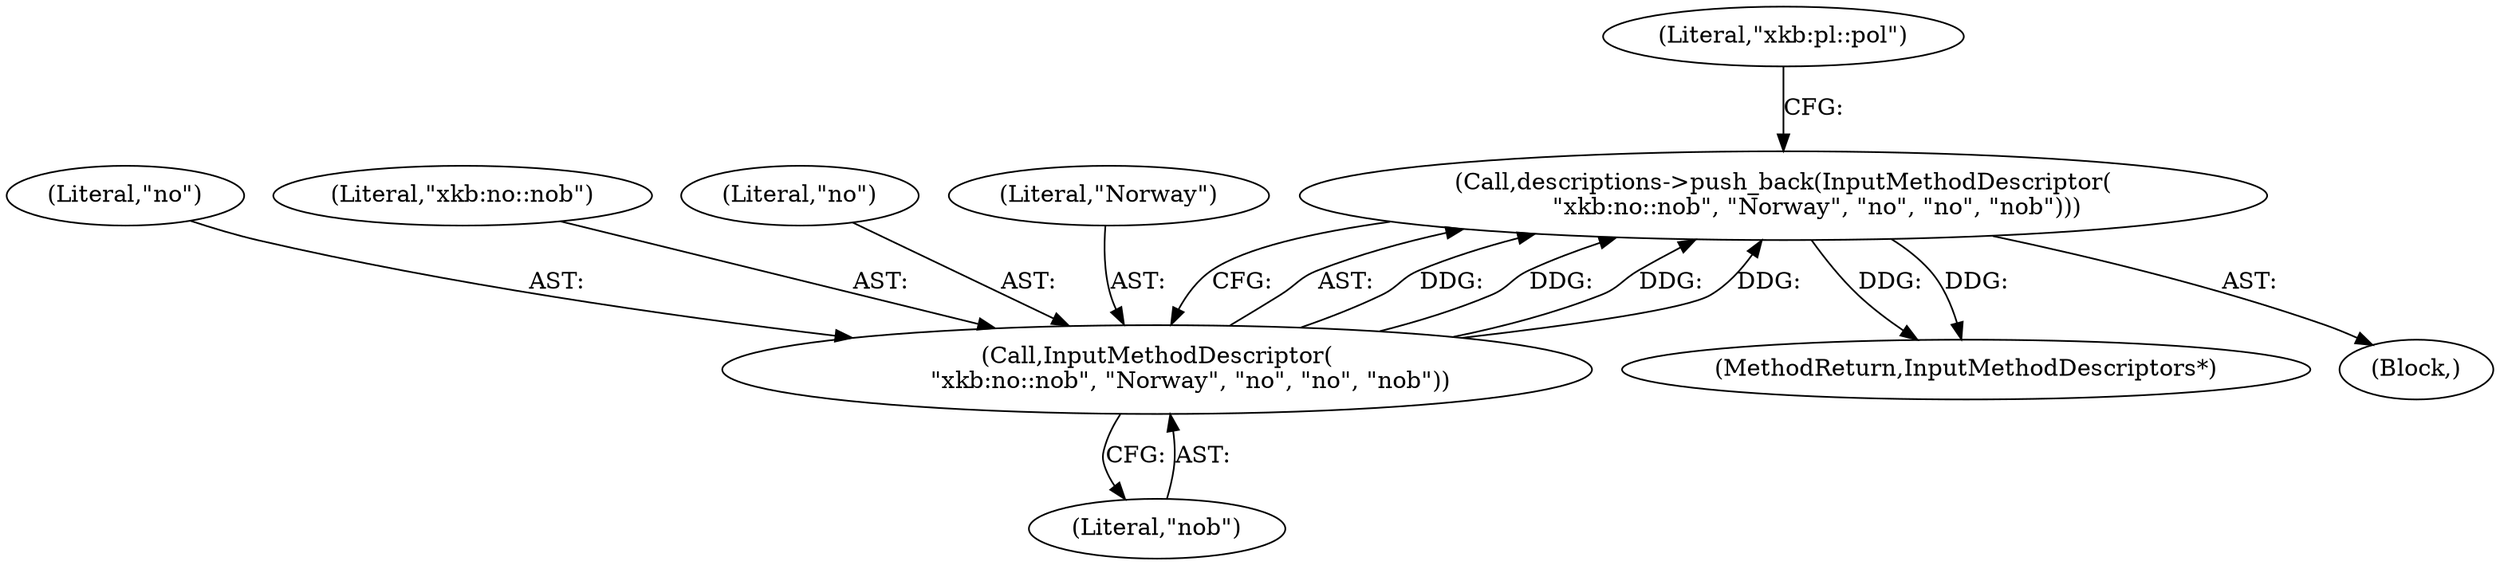 digraph "1_Chrome_dc7b094a338c6c521f918f478e993f0f74bbea0d_12@del" {
"1000509" [label="(Call,descriptions->push_back(InputMethodDescriptor(\n         \"xkb:no::nob\", \"Norway\", \"no\", \"no\", \"nob\")))"];
"1000510" [label="(Call,InputMethodDescriptor(\n         \"xkb:no::nob\", \"Norway\", \"no\", \"no\", \"nob\"))"];
"1000514" [label="(Literal,\"no\")"];
"1000581" [label="(MethodReturn,InputMethodDescriptors*)"];
"1000511" [label="(Literal,\"xkb:no::nob\")"];
"1000518" [label="(Literal,\"xkb:pl::pol\")"];
"1000513" [label="(Literal,\"no\")"];
"1000509" [label="(Call,descriptions->push_back(InputMethodDescriptor(\n         \"xkb:no::nob\", \"Norway\", \"no\", \"no\", \"nob\")))"];
"1000510" [label="(Call,InputMethodDescriptor(\n         \"xkb:no::nob\", \"Norway\", \"no\", \"no\", \"nob\"))"];
"1000512" [label="(Literal,\"Norway\")"];
"1000515" [label="(Literal,\"nob\")"];
"1000101" [label="(Block,)"];
"1000509" -> "1000101"  [label="AST: "];
"1000509" -> "1000510"  [label="CFG: "];
"1000510" -> "1000509"  [label="AST: "];
"1000518" -> "1000509"  [label="CFG: "];
"1000509" -> "1000581"  [label="DDG: "];
"1000509" -> "1000581"  [label="DDG: "];
"1000510" -> "1000509"  [label="DDG: "];
"1000510" -> "1000509"  [label="DDG: "];
"1000510" -> "1000509"  [label="DDG: "];
"1000510" -> "1000509"  [label="DDG: "];
"1000510" -> "1000515"  [label="CFG: "];
"1000511" -> "1000510"  [label="AST: "];
"1000512" -> "1000510"  [label="AST: "];
"1000513" -> "1000510"  [label="AST: "];
"1000514" -> "1000510"  [label="AST: "];
"1000515" -> "1000510"  [label="AST: "];
}
